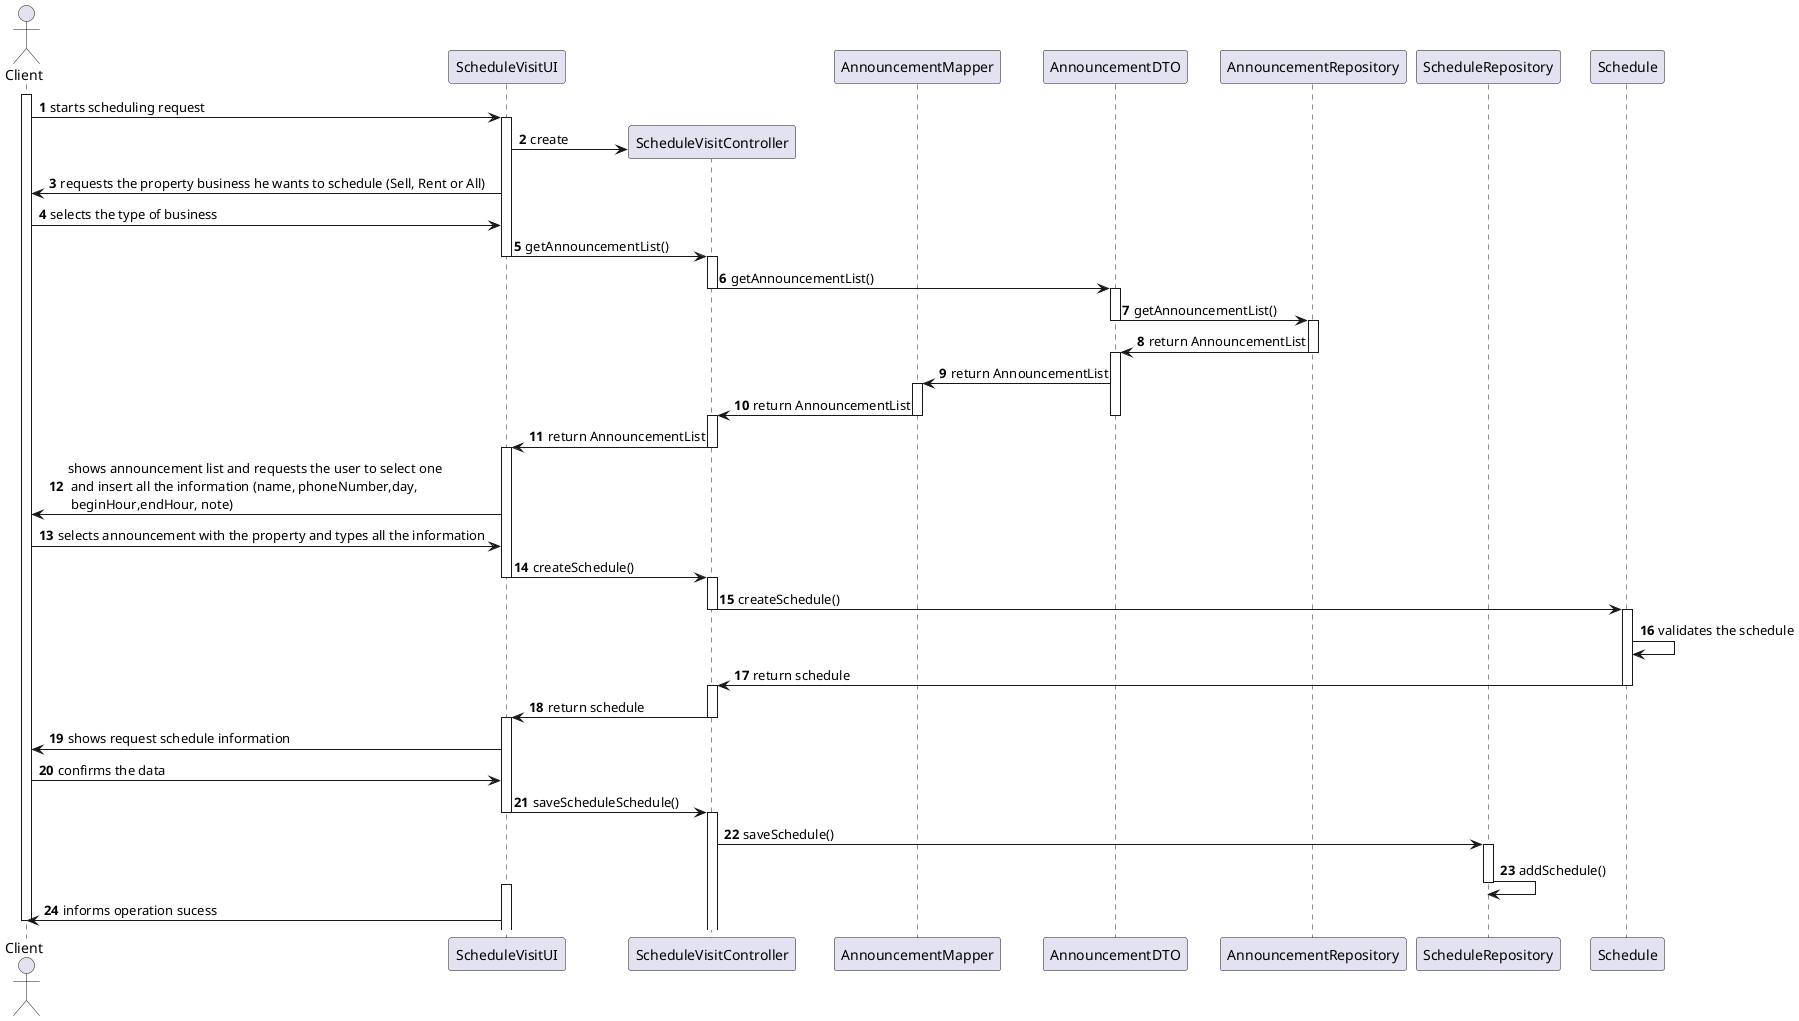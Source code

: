 @startuml

autonumber

actor Client as client
participant ScheduleVisitUI as ui
participant ScheduleVisitController as ctrl
participant AnnouncementMapper as mapper
participant AnnouncementDTO
participant AnnouncementRepository
participant ScheduleRepository
participant Schedule as schedule

autonumber

activate client

client -> ui: starts scheduling request

activate ui

ui -> ctrl** : create

ui-> client: requests the property business he wants to schedule (Sell, Rent or All)
client->ui: selects the type of business

ui -> ctrl: getAnnouncementList()

deactivate ui

activate ctrl

ctrl -> AnnouncementDTO: getAnnouncementList()

deactivate ctrl

activate AnnouncementDTO

AnnouncementDTO -> AnnouncementRepository: getAnnouncementList()

deactivate AnnouncementDTO

activate AnnouncementRepository

AnnouncementRepository -> AnnouncementDTO: return AnnouncementList

deactivate AnnouncementRepository

activate AnnouncementDTO

AnnouncementDTO -> mapper:  return AnnouncementList
activate mapper
mapper -> ctrl: return AnnouncementList
deactivate mapper

deactivate AnnouncementDTO

activate ctrl

ctrl -> ui: return AnnouncementList

deactivate ctrl

activate ui

ui -> client: shows announcement list and requests the user to select one\n and insert all the information (name, phoneNumber,day,\n beginHour,endHour, note)

client -> ui: selects announcement with the property and types all the information

ui -> ctrl: createSchedule()

deactivate ui

activate ctrl

ctrl -> schedule: createSchedule()

deactivate ctrl

activate schedule

schedule -> schedule: validates the schedule

schedule -> ctrl: return schedule

deactivate schedule

activate ctrl

ctrl -> ui: return schedule

deactivate ctrl

activate ui

ui -> client: shows request schedule information

client -> ui: confirms the data

ui -> ctrl: saveScheduleSchedule()

deactivate ui

activate ctrl

ctrl -> ScheduleRepository: saveSchedule()
activate ScheduleRepository

ScheduleRepository-> ScheduleRepository: addSchedule()

deactivate ScheduleRepository


activate ui

ui -> client: informs operation sucess


deactivate client

@enduml